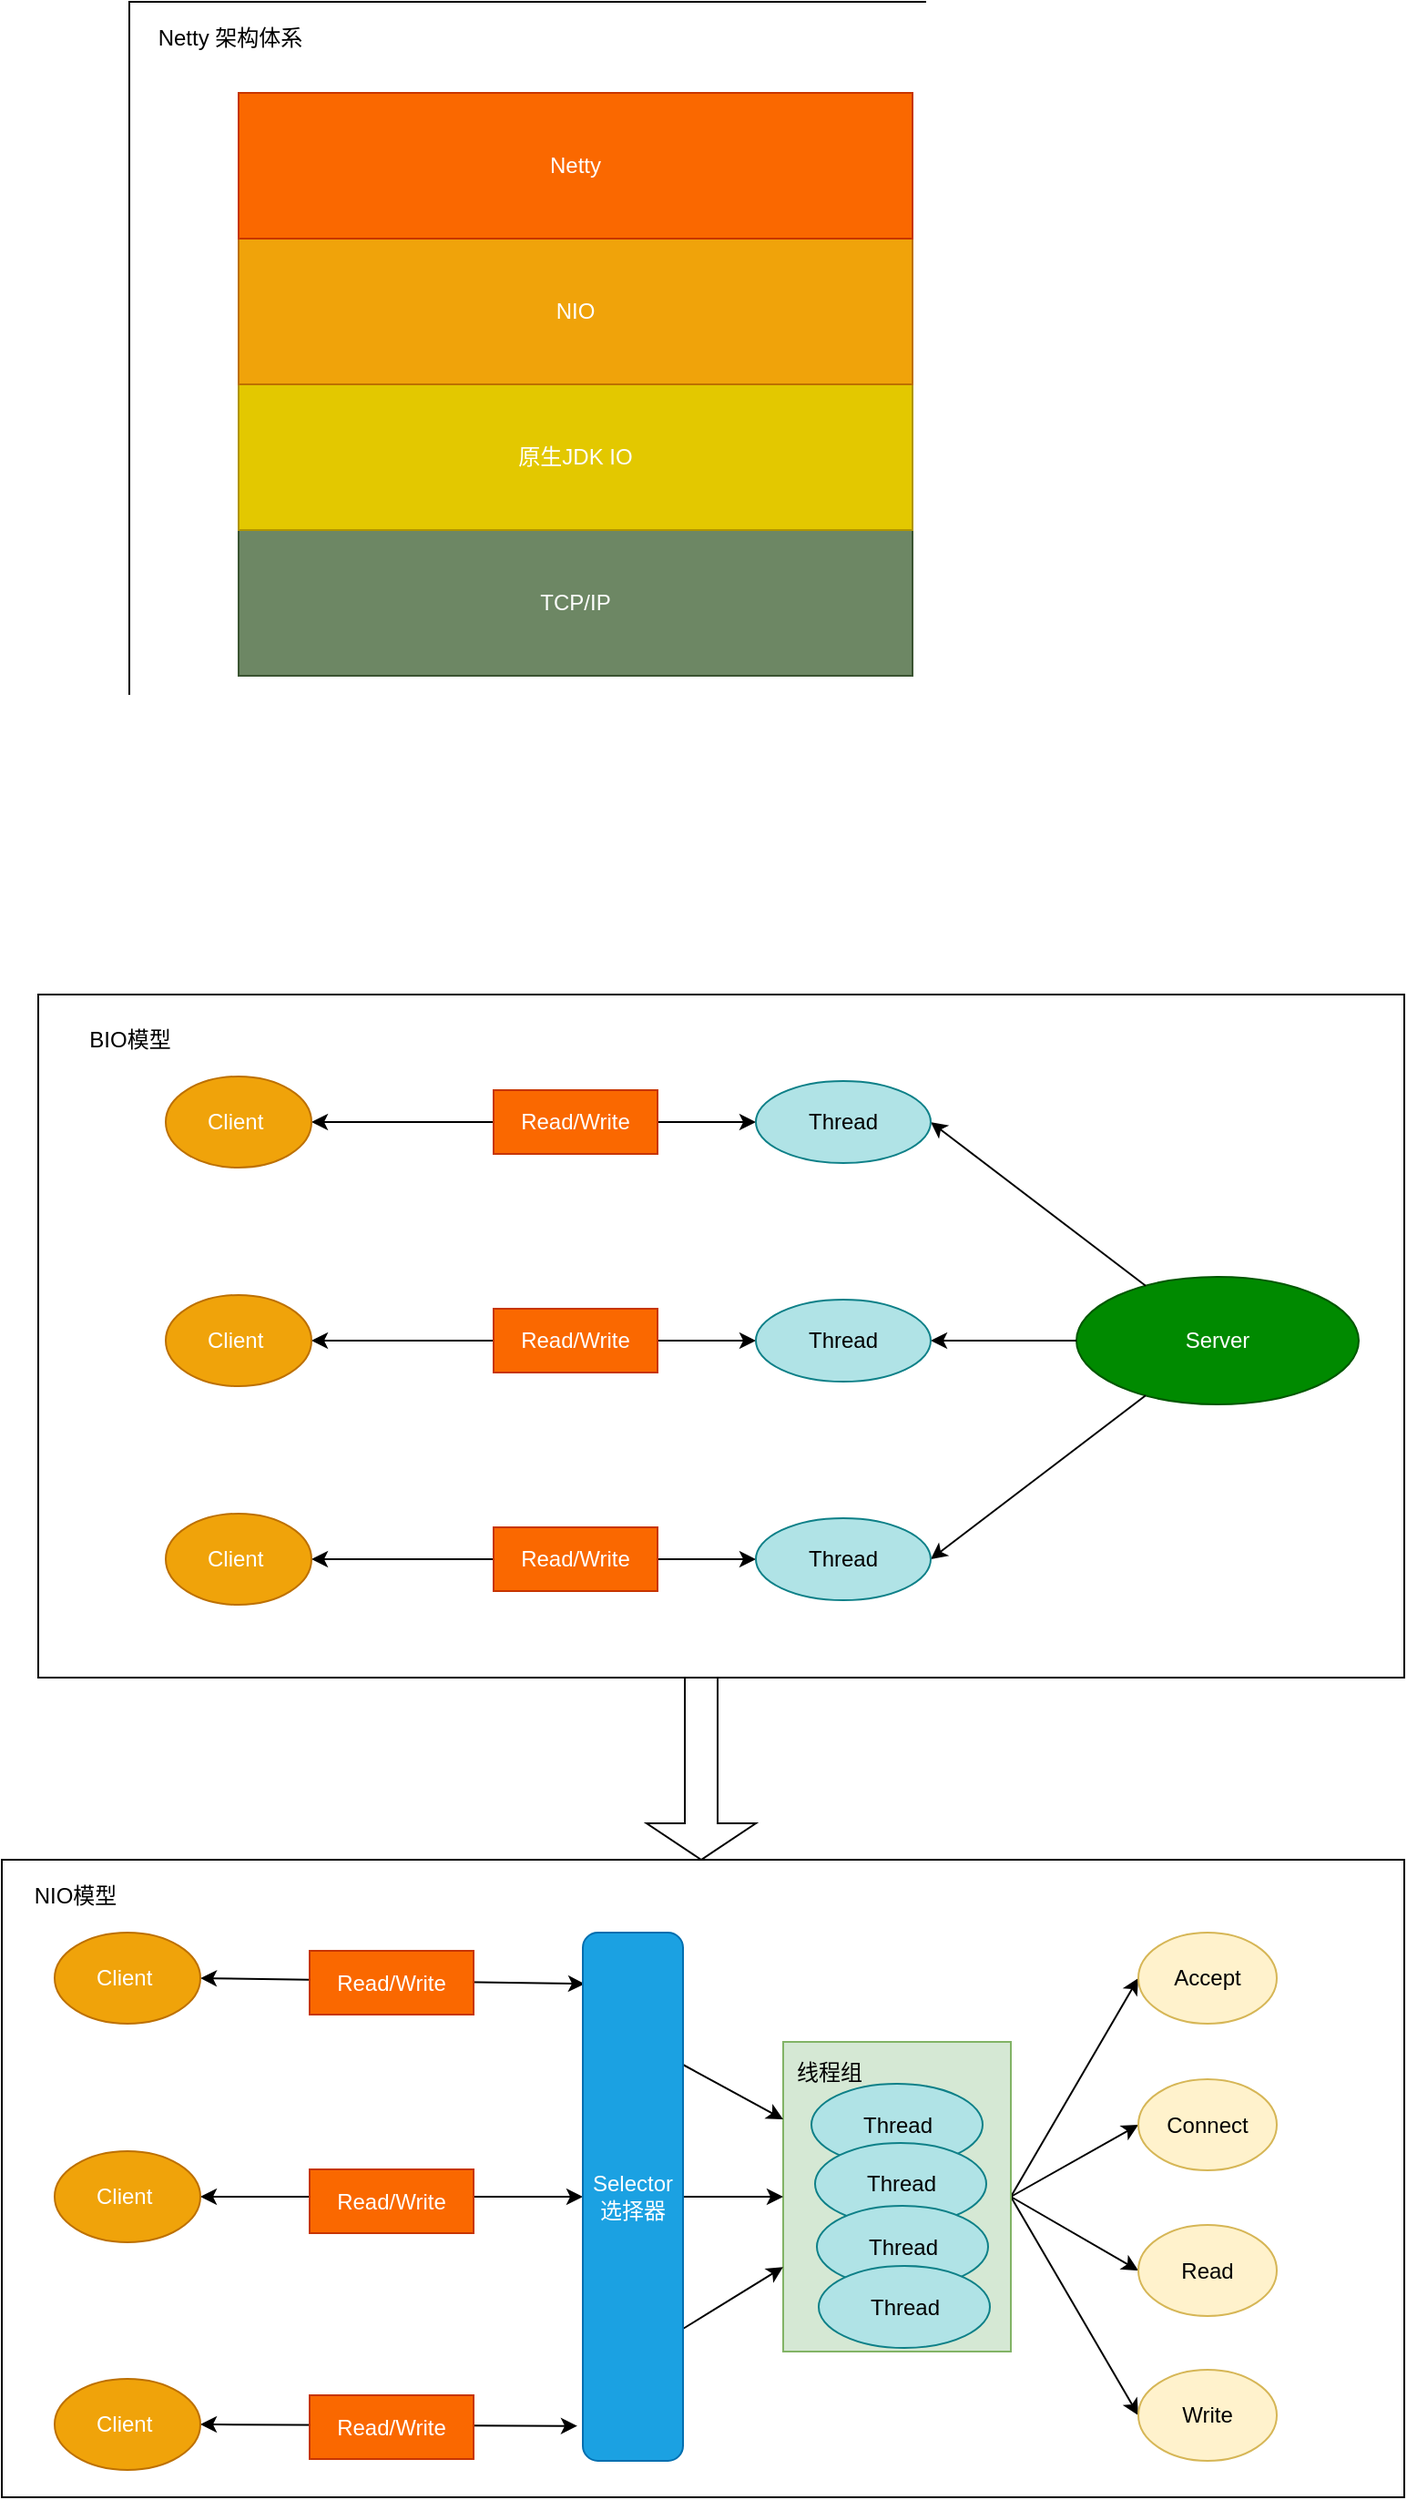 <mxfile version="12.9.0" type="github">
  <diagram id="jNRD1-DXNJHHLxzeRADo" name="Page-1">
    <mxGraphModel dx="1186" dy="661" grid="1" gridSize="10" guides="1" tooltips="1" connect="1" arrows="1" fold="1" page="1" pageScale="1" pageWidth="827" pageHeight="1169" math="0" shadow="0">
      <root>
        <mxCell id="0" />
        <mxCell id="1" parent="0" />
        <mxCell id="cbBWPBaZ2SxCi-PAY08a-71" value="" style="rounded=0;whiteSpace=wrap;html=1;" parent="1" vertex="1">
          <mxGeometry x="40" y="1060" width="770" height="350" as="geometry" />
        </mxCell>
        <mxCell id="cbBWPBaZ2SxCi-PAY08a-77" style="edgeStyle=none;rounded=0;orthogonalLoop=1;jettySize=auto;html=1;exitX=1;exitY=0.5;exitDx=0;exitDy=0;entryX=0;entryY=0.5;entryDx=0;entryDy=0;startArrow=none;startFill=0;endArrow=classic;endFill=1;" parent="1" source="cbBWPBaZ2SxCi-PAY08a-62" target="cbBWPBaZ2SxCi-PAY08a-73" edge="1">
          <mxGeometry relative="1" as="geometry" />
        </mxCell>
        <mxCell id="cbBWPBaZ2SxCi-PAY08a-78" style="edgeStyle=none;rounded=0;orthogonalLoop=1;jettySize=auto;html=1;entryX=0;entryY=0.5;entryDx=0;entryDy=0;startArrow=none;startFill=0;endArrow=classic;endFill=1;exitX=1;exitY=0.5;exitDx=0;exitDy=0;" parent="1" source="cbBWPBaZ2SxCi-PAY08a-62" target="cbBWPBaZ2SxCi-PAY08a-75" edge="1">
          <mxGeometry relative="1" as="geometry" />
        </mxCell>
        <mxCell id="cbBWPBaZ2SxCi-PAY08a-79" style="edgeStyle=none;rounded=0;orthogonalLoop=1;jettySize=auto;html=1;exitX=1;exitY=0.5;exitDx=0;exitDy=0;entryX=0;entryY=0.5;entryDx=0;entryDy=0;startArrow=none;startFill=0;endArrow=classic;endFill=1;" parent="1" source="cbBWPBaZ2SxCi-PAY08a-62" target="cbBWPBaZ2SxCi-PAY08a-74" edge="1">
          <mxGeometry relative="1" as="geometry" />
        </mxCell>
        <mxCell id="cbBWPBaZ2SxCi-PAY08a-80" style="edgeStyle=none;rounded=0;orthogonalLoop=1;jettySize=auto;html=1;exitX=1;exitY=0.5;exitDx=0;exitDy=0;entryX=0;entryY=0.5;entryDx=0;entryDy=0;startArrow=none;startFill=0;endArrow=classic;endFill=1;" parent="1" source="cbBWPBaZ2SxCi-PAY08a-62" target="cbBWPBaZ2SxCi-PAY08a-76" edge="1">
          <mxGeometry relative="1" as="geometry" />
        </mxCell>
        <mxCell id="cbBWPBaZ2SxCi-PAY08a-62" value="" style="rounded=0;whiteSpace=wrap;html=1;fillColor=#d5e8d4;strokeColor=#82b366;" parent="1" vertex="1">
          <mxGeometry x="469" y="1160" width="125" height="170" as="geometry" />
        </mxCell>
        <mxCell id="cbBWPBaZ2SxCi-PAY08a-25" value="" style="rounded=0;whiteSpace=wrap;html=1;" parent="1" vertex="1">
          <mxGeometry x="60" y="585" width="750" height="375" as="geometry" />
        </mxCell>
        <mxCell id="cbBWPBaZ2SxCi-PAY08a-5" value="" style="rounded=0;whiteSpace=wrap;html=1;" parent="1" vertex="1">
          <mxGeometry x="110" y="40" width="510" height="420" as="geometry" />
        </mxCell>
        <mxCell id="cbBWPBaZ2SxCi-PAY08a-1" value="TCP/IP" style="rounded=0;whiteSpace=wrap;html=1;fillColor=#6d8764;strokeColor=#3A5431;fontColor=#ffffff;" parent="1" vertex="1">
          <mxGeometry x="170" y="330" width="370" height="80" as="geometry" />
        </mxCell>
        <mxCell id="cbBWPBaZ2SxCi-PAY08a-2" value="原生JDK IO" style="rounded=0;whiteSpace=wrap;html=1;fillColor=#e3c800;strokeColor=#B09500;fontColor=#ffffff;" parent="1" vertex="1">
          <mxGeometry x="170" y="250" width="370" height="80" as="geometry" />
        </mxCell>
        <mxCell id="cbBWPBaZ2SxCi-PAY08a-3" value="NIO" style="rounded=0;whiteSpace=wrap;html=1;fillColor=#f0a30a;strokeColor=#BD7000;fontColor=#ffffff;" parent="1" vertex="1">
          <mxGeometry x="170" y="170" width="370" height="80" as="geometry" />
        </mxCell>
        <mxCell id="cbBWPBaZ2SxCi-PAY08a-4" value="Netty" style="rounded=0;whiteSpace=wrap;html=1;fillColor=#fa6800;strokeColor=#C73500;fontColor=#ffffff;" parent="1" vertex="1">
          <mxGeometry x="170" y="90" width="370" height="80" as="geometry" />
        </mxCell>
        <mxCell id="cbBWPBaZ2SxCi-PAY08a-6" value="Netty 架构体系" style="text;html=1;align=center;verticalAlign=middle;resizable=0;points=[];autosize=1;" parent="1" vertex="1">
          <mxGeometry x="120" y="50" width="90" height="20" as="geometry" />
        </mxCell>
        <mxCell id="cbBWPBaZ2SxCi-PAY08a-7" value="Server" style="ellipse;whiteSpace=wrap;html=1;fillColor=#008a00;strokeColor=#005700;fontColor=#ffffff;" parent="1" vertex="1">
          <mxGeometry x="630" y="740" width="155" height="70" as="geometry" />
        </mxCell>
        <mxCell id="cbBWPBaZ2SxCi-PAY08a-13" style="edgeStyle=orthogonalEdgeStyle;rounded=0;orthogonalLoop=1;jettySize=auto;html=1;exitX=1;exitY=0.5;exitDx=0;exitDy=0;startArrow=classic;startFill=1;" parent="1" source="cbBWPBaZ2SxCi-PAY08a-8" target="cbBWPBaZ2SxCi-PAY08a-11" edge="1">
          <mxGeometry relative="1" as="geometry" />
        </mxCell>
        <mxCell id="cbBWPBaZ2SxCi-PAY08a-8" value="Client&amp;nbsp;" style="ellipse;whiteSpace=wrap;html=1;fillColor=#f0a30a;strokeColor=#BD7000;fontColor=#ffffff;" parent="1" vertex="1">
          <mxGeometry x="130" y="630" width="80" height="50" as="geometry" />
        </mxCell>
        <mxCell id="cbBWPBaZ2SxCi-PAY08a-22" style="rounded=0;orthogonalLoop=1;jettySize=auto;html=1;exitX=1;exitY=0.5;exitDx=0;exitDy=0;startArrow=classic;startFill=1;endArrow=none;endFill=0;" parent="1" source="cbBWPBaZ2SxCi-PAY08a-11" target="cbBWPBaZ2SxCi-PAY08a-7" edge="1">
          <mxGeometry relative="1" as="geometry" />
        </mxCell>
        <mxCell id="cbBWPBaZ2SxCi-PAY08a-11" value="Thread" style="ellipse;whiteSpace=wrap;html=1;fillColor=#b0e3e6;strokeColor=#0e8088;" parent="1" vertex="1">
          <mxGeometry x="454" y="632.5" width="96" height="45" as="geometry" />
        </mxCell>
        <mxCell id="cbBWPBaZ2SxCi-PAY08a-12" value="Read/Write" style="rounded=0;whiteSpace=wrap;html=1;fillColor=#fa6800;strokeColor=#C73500;fontColor=#ffffff;" parent="1" vertex="1">
          <mxGeometry x="310" y="637.5" width="90" height="35" as="geometry" />
        </mxCell>
        <mxCell id="cbBWPBaZ2SxCi-PAY08a-14" style="edgeStyle=orthogonalEdgeStyle;rounded=0;orthogonalLoop=1;jettySize=auto;html=1;exitX=1;exitY=0.5;exitDx=0;exitDy=0;startArrow=classic;startFill=1;" parent="1" source="cbBWPBaZ2SxCi-PAY08a-15" target="cbBWPBaZ2SxCi-PAY08a-16" edge="1">
          <mxGeometry relative="1" as="geometry" />
        </mxCell>
        <mxCell id="cbBWPBaZ2SxCi-PAY08a-15" value="Client&amp;nbsp;" style="ellipse;whiteSpace=wrap;html=1;fillColor=#f0a30a;strokeColor=#BD7000;fontColor=#ffffff;" parent="1" vertex="1">
          <mxGeometry x="130" y="750" width="80" height="50" as="geometry" />
        </mxCell>
        <mxCell id="cbBWPBaZ2SxCi-PAY08a-23" style="edgeStyle=none;rounded=0;orthogonalLoop=1;jettySize=auto;html=1;exitX=1;exitY=0.5;exitDx=0;exitDy=0;entryX=0;entryY=0.5;entryDx=0;entryDy=0;startArrow=classic;startFill=1;endArrow=none;endFill=0;" parent="1" source="cbBWPBaZ2SxCi-PAY08a-16" target="cbBWPBaZ2SxCi-PAY08a-7" edge="1">
          <mxGeometry relative="1" as="geometry" />
        </mxCell>
        <mxCell id="cbBWPBaZ2SxCi-PAY08a-16" value="Thread" style="ellipse;whiteSpace=wrap;html=1;fillColor=#b0e3e6;strokeColor=#0e8088;" parent="1" vertex="1">
          <mxGeometry x="454" y="752.5" width="96" height="45" as="geometry" />
        </mxCell>
        <mxCell id="cbBWPBaZ2SxCi-PAY08a-17" value="Read/Write" style="rounded=0;whiteSpace=wrap;html=1;fillColor=#fa6800;strokeColor=#C73500;fontColor=#ffffff;" parent="1" vertex="1">
          <mxGeometry x="310" y="757.5" width="90" height="35" as="geometry" />
        </mxCell>
        <mxCell id="cbBWPBaZ2SxCi-PAY08a-18" style="edgeStyle=orthogonalEdgeStyle;rounded=0;orthogonalLoop=1;jettySize=auto;html=1;exitX=1;exitY=0.5;exitDx=0;exitDy=0;startArrow=classic;startFill=1;" parent="1" source="cbBWPBaZ2SxCi-PAY08a-19" target="cbBWPBaZ2SxCi-PAY08a-20" edge="1">
          <mxGeometry relative="1" as="geometry" />
        </mxCell>
        <mxCell id="cbBWPBaZ2SxCi-PAY08a-19" value="Client&amp;nbsp;" style="ellipse;whiteSpace=wrap;html=1;fillColor=#f0a30a;strokeColor=#BD7000;fontColor=#ffffff;" parent="1" vertex="1">
          <mxGeometry x="130" y="870" width="80" height="50" as="geometry" />
        </mxCell>
        <mxCell id="cbBWPBaZ2SxCi-PAY08a-24" style="edgeStyle=none;rounded=0;orthogonalLoop=1;jettySize=auto;html=1;exitX=1;exitY=0.5;exitDx=0;exitDy=0;startArrow=classic;startFill=1;endArrow=none;endFill=0;" parent="1" source="cbBWPBaZ2SxCi-PAY08a-20" target="cbBWPBaZ2SxCi-PAY08a-7" edge="1">
          <mxGeometry relative="1" as="geometry" />
        </mxCell>
        <mxCell id="cbBWPBaZ2SxCi-PAY08a-20" value="Thread" style="ellipse;whiteSpace=wrap;html=1;fillColor=#b0e3e6;strokeColor=#0e8088;" parent="1" vertex="1">
          <mxGeometry x="454" y="872.5" width="96" height="45" as="geometry" />
        </mxCell>
        <mxCell id="cbBWPBaZ2SxCi-PAY08a-21" value="Read/Write" style="rounded=0;whiteSpace=wrap;html=1;fillColor=#fa6800;strokeColor=#C73500;fontColor=#ffffff;" parent="1" vertex="1">
          <mxGeometry x="310" y="877.5" width="90" height="35" as="geometry" />
        </mxCell>
        <mxCell id="cbBWPBaZ2SxCi-PAY08a-26" value="BIO模型" style="text;html=1;align=center;verticalAlign=middle;resizable=0;points=[];autosize=1;" parent="1" vertex="1">
          <mxGeometry x="80" y="600" width="60" height="20" as="geometry" />
        </mxCell>
        <mxCell id="cbBWPBaZ2SxCi-PAY08a-27" value="" style="shape=singleArrow;direction=south;whiteSpace=wrap;html=1;" parent="1" vertex="1">
          <mxGeometry x="394" y="960" width="60" height="100" as="geometry" />
        </mxCell>
        <mxCell id="cbBWPBaZ2SxCi-PAY08a-55" style="edgeStyle=none;rounded=0;orthogonalLoop=1;jettySize=auto;html=1;exitX=1;exitY=0.5;exitDx=0;exitDy=0;entryX=0.018;entryY=0.097;entryDx=0;entryDy=0;entryPerimeter=0;startArrow=classic;startFill=1;endArrow=classic;endFill=1;" parent="1" source="cbBWPBaZ2SxCi-PAY08a-31" target="cbBWPBaZ2SxCi-PAY08a-52" edge="1">
          <mxGeometry relative="1" as="geometry" />
        </mxCell>
        <mxCell id="cbBWPBaZ2SxCi-PAY08a-31" value="Client&amp;nbsp;" style="ellipse;whiteSpace=wrap;html=1;fillColor=#f0a30a;strokeColor=#BD7000;fontColor=#ffffff;" parent="1" vertex="1">
          <mxGeometry x="69" y="1100" width="80" height="50" as="geometry" />
        </mxCell>
        <mxCell id="cbBWPBaZ2SxCi-PAY08a-33" value="Thread" style="ellipse;whiteSpace=wrap;html=1;fillColor=#b0e3e6;strokeColor=#0e8088;" parent="1" vertex="1">
          <mxGeometry x="484.5" y="1183" width="94" height="45" as="geometry" />
        </mxCell>
        <mxCell id="cbBWPBaZ2SxCi-PAY08a-34" value="Read/Write" style="rounded=0;whiteSpace=wrap;html=1;fillColor=#fa6800;strokeColor=#C73500;fontColor=#ffffff;" parent="1" vertex="1">
          <mxGeometry x="209" y="1110" width="90" height="35" as="geometry" />
        </mxCell>
        <mxCell id="cbBWPBaZ2SxCi-PAY08a-56" style="edgeStyle=none;rounded=0;orthogonalLoop=1;jettySize=auto;html=1;exitX=1;exitY=0.5;exitDx=0;exitDy=0;entryX=0;entryY=0.5;entryDx=0;entryDy=0;startArrow=classic;startFill=1;endArrow=classic;endFill=1;" parent="1" source="cbBWPBaZ2SxCi-PAY08a-36" target="cbBWPBaZ2SxCi-PAY08a-52" edge="1">
          <mxGeometry relative="1" as="geometry" />
        </mxCell>
        <mxCell id="cbBWPBaZ2SxCi-PAY08a-36" value="Client&amp;nbsp;" style="ellipse;whiteSpace=wrap;html=1;fillColor=#f0a30a;strokeColor=#BD7000;fontColor=#ffffff;" parent="1" vertex="1">
          <mxGeometry x="69" y="1220" width="80" height="50" as="geometry" />
        </mxCell>
        <mxCell id="cbBWPBaZ2SxCi-PAY08a-38" value="Thread" style="ellipse;whiteSpace=wrap;html=1;fillColor=#b0e3e6;strokeColor=#0e8088;" parent="1" vertex="1">
          <mxGeometry x="486.5" y="1215.5" width="94" height="45" as="geometry" />
        </mxCell>
        <mxCell id="cbBWPBaZ2SxCi-PAY08a-39" value="Read/Write" style="rounded=0;whiteSpace=wrap;html=1;fillColor=#fa6800;strokeColor=#C73500;fontColor=#ffffff;" parent="1" vertex="1">
          <mxGeometry x="209" y="1230" width="90" height="35" as="geometry" />
        </mxCell>
        <mxCell id="cbBWPBaZ2SxCi-PAY08a-57" style="edgeStyle=none;rounded=0;orthogonalLoop=1;jettySize=auto;html=1;exitX=1;exitY=0.5;exitDx=0;exitDy=0;entryX=-0.055;entryY=0.934;entryDx=0;entryDy=0;entryPerimeter=0;startArrow=classic;startFill=1;endArrow=classic;endFill=1;" parent="1" source="cbBWPBaZ2SxCi-PAY08a-41" target="cbBWPBaZ2SxCi-PAY08a-52" edge="1">
          <mxGeometry relative="1" as="geometry" />
        </mxCell>
        <mxCell id="cbBWPBaZ2SxCi-PAY08a-41" value="Client&amp;nbsp;" style="ellipse;whiteSpace=wrap;html=1;fillColor=#f0a30a;strokeColor=#BD7000;fontColor=#ffffff;" parent="1" vertex="1">
          <mxGeometry x="69" y="1345" width="80" height="50" as="geometry" />
        </mxCell>
        <mxCell id="cbBWPBaZ2SxCi-PAY08a-43" value="Thread" style="ellipse;whiteSpace=wrap;html=1;fillColor=#b0e3e6;strokeColor=#0e8088;" parent="1" vertex="1">
          <mxGeometry x="487.5" y="1250" width="94" height="45" as="geometry" />
        </mxCell>
        <mxCell id="cbBWPBaZ2SxCi-PAY08a-44" value="Read/Write" style="rounded=0;whiteSpace=wrap;html=1;fillColor=#fa6800;strokeColor=#C73500;fontColor=#ffffff;" parent="1" vertex="1">
          <mxGeometry x="209" y="1354" width="90" height="35" as="geometry" />
        </mxCell>
        <mxCell id="cbBWPBaZ2SxCi-PAY08a-45" value="NIO模型" style="text;html=1;align=center;verticalAlign=middle;resizable=0;points=[];autosize=1;" parent="1" vertex="1">
          <mxGeometry x="50" y="1070" width="60" height="20" as="geometry" />
        </mxCell>
        <mxCell id="cbBWPBaZ2SxCi-PAY08a-65" style="edgeStyle=none;rounded=0;orthogonalLoop=1;jettySize=auto;html=1;exitX=1;exitY=0.25;exitDx=0;exitDy=0;entryX=0;entryY=0.25;entryDx=0;entryDy=0;startArrow=none;startFill=0;endArrow=classic;endFill=1;" parent="1" source="cbBWPBaZ2SxCi-PAY08a-52" target="cbBWPBaZ2SxCi-PAY08a-62" edge="1">
          <mxGeometry relative="1" as="geometry" />
        </mxCell>
        <mxCell id="cbBWPBaZ2SxCi-PAY08a-68" style="edgeStyle=none;rounded=0;orthogonalLoop=1;jettySize=auto;html=1;exitX=1;exitY=0.75;exitDx=0;exitDy=0;startArrow=none;startFill=0;endArrow=classic;endFill=1;" parent="1" source="cbBWPBaZ2SxCi-PAY08a-52" target="cbBWPBaZ2SxCi-PAY08a-62" edge="1">
          <mxGeometry relative="1" as="geometry" />
        </mxCell>
        <mxCell id="cbBWPBaZ2SxCi-PAY08a-70" style="edgeStyle=none;rounded=0;orthogonalLoop=1;jettySize=auto;html=1;entryX=0;entryY=0.5;entryDx=0;entryDy=0;startArrow=none;startFill=0;endArrow=classic;endFill=1;" parent="1" source="cbBWPBaZ2SxCi-PAY08a-52" target="cbBWPBaZ2SxCi-PAY08a-62" edge="1">
          <mxGeometry relative="1" as="geometry" />
        </mxCell>
        <mxCell id="cbBWPBaZ2SxCi-PAY08a-52" value="Selector&lt;br&gt;选择器" style="rounded=1;whiteSpace=wrap;html=1;fillColor=#1ba1e2;strokeColor=#006EAF;fontColor=#ffffff;" parent="1" vertex="1">
          <mxGeometry x="359" y="1100" width="55" height="290" as="geometry" />
        </mxCell>
        <mxCell id="cbBWPBaZ2SxCi-PAY08a-63" value="线程组" style="text;html=1;align=center;verticalAlign=middle;resizable=0;points=[];autosize=1;" parent="1" vertex="1">
          <mxGeometry x="469" y="1167" width="50" height="20" as="geometry" />
        </mxCell>
        <mxCell id="cbBWPBaZ2SxCi-PAY08a-72" value="Thread" style="ellipse;whiteSpace=wrap;html=1;fillColor=#b0e3e6;strokeColor=#0e8088;" parent="1" vertex="1">
          <mxGeometry x="488.5" y="1283" width="94" height="45" as="geometry" />
        </mxCell>
        <mxCell id="cbBWPBaZ2SxCi-PAY08a-73" value="Accept" style="ellipse;whiteSpace=wrap;html=1;fillColor=#fff2cc;strokeColor=#d6b656;" parent="1" vertex="1">
          <mxGeometry x="664" y="1100" width="76" height="50" as="geometry" />
        </mxCell>
        <mxCell id="cbBWPBaZ2SxCi-PAY08a-74" value="Read" style="ellipse;whiteSpace=wrap;html=1;fillColor=#fff2cc;strokeColor=#d6b656;" parent="1" vertex="1">
          <mxGeometry x="664" y="1260.5" width="76" height="50" as="geometry" />
        </mxCell>
        <mxCell id="cbBWPBaZ2SxCi-PAY08a-75" value="Connect" style="ellipse;whiteSpace=wrap;html=1;fillColor=#fff2cc;strokeColor=#d6b656;" parent="1" vertex="1">
          <mxGeometry x="664" y="1180.5" width="76" height="50" as="geometry" />
        </mxCell>
        <mxCell id="cbBWPBaZ2SxCi-PAY08a-76" value="Write" style="ellipse;whiteSpace=wrap;html=1;fillColor=#fff2cc;strokeColor=#d6b656;" parent="1" vertex="1">
          <mxGeometry x="664" y="1340" width="76" height="50" as="geometry" />
        </mxCell>
      </root>
    </mxGraphModel>
  </diagram>
</mxfile>
